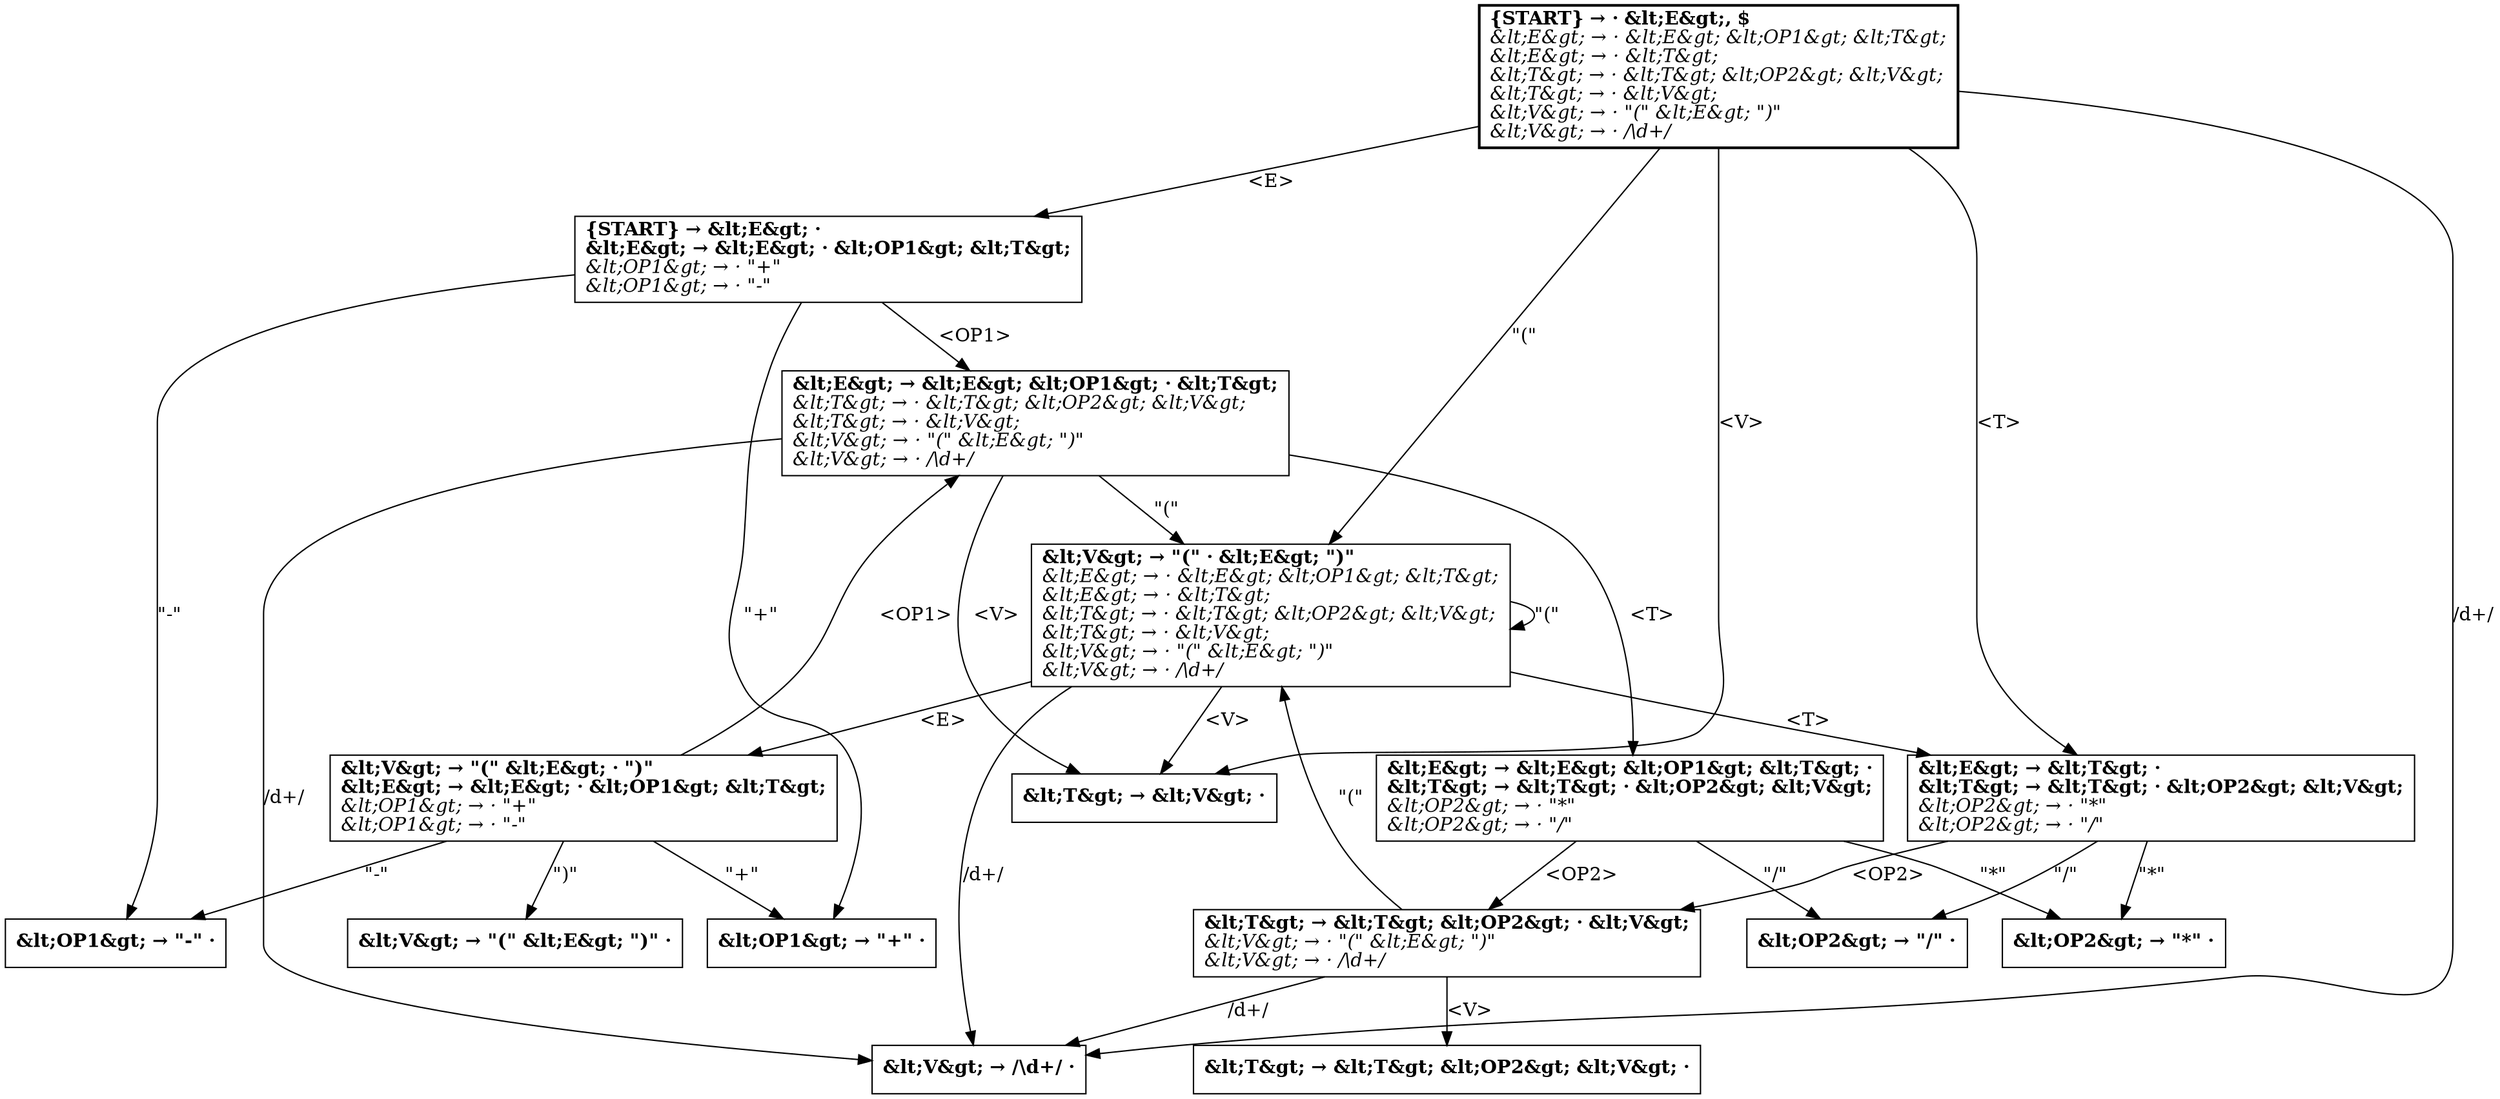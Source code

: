 digraph LALR_Collection {
	node[shape=box];

	1 [penwidth=2
	label=<<b>
	{START} → · &amp;lt;E&amp;gt;, $<br align="left" />
	</b><i>
	&amp;lt;E&amp;gt; → · &amp;lt;E&amp;gt; &amp;lt;OP1&amp;gt; &amp;lt;T&amp;gt;<br align="left" />
	&amp;lt;E&amp;gt; → · &amp;lt;T&amp;gt;<br align="left" />
	&amp;lt;T&amp;gt; → · &amp;lt;T&amp;gt; &amp;lt;OP2&amp;gt; &amp;lt;V&amp;gt;<br align="left" />
	&amp;lt;T&amp;gt; → · &amp;lt;V&amp;gt;<br align="left" />
	&amp;lt;V&amp;gt; → · "(" &amp;lt;E&amp;gt; ")"<br align="left" />
	&amp;lt;V&amp;gt; → · /\d+/<br align="left" />
	</i>>];

	1 -> 2 [label="<E>"];
	1 -> 3 [label="<T>"];
	1 -> 4 [label="<V>"];
	1 -> 5 [label="\"(\""];
	1 -> 6 [label="/\d+/"];

	4 [label=<<b>
	&amp;lt;T&amp;gt; → &amp;lt;V&amp;gt; ·<br align="left" />
	</b>>];

	7 [label=<<b>
	&amp;lt;OP1&amp;gt; → "-" ·<br align="left" />
	</b>>];

	8 [label=<<b>
	&amp;lt;OP2&amp;gt; → "*" ·<br align="left" />
	</b>>];

	9 [label=<<b>
	&amp;lt;V&amp;gt; → "(" &amp;lt;E&amp;gt; · ")"<br align="left" />
	&amp;lt;E&amp;gt; → &amp;lt;E&amp;gt; · &amp;lt;OP1&amp;gt; &amp;lt;T&amp;gt;<br align="left" />
	</b><i>
	&amp;lt;OP1&amp;gt; → · "+"<br align="left" />
	&amp;lt;OP1&amp;gt; → · "-"<br align="left" />
	</i>>];

	9 -> 10 [label="\")\""];
	9 -> 11 [label="<OP1>"];
	9 -> 12 [label="\"+\""];
	9 -> 7 [label="\"-\""];

	10 [label=<<b>
	&amp;lt;V&amp;gt; → "(" &amp;lt;E&amp;gt; ")" ·<br align="left" />
	</b>>];

	2 [label=<<b>
	{START} → &amp;lt;E&amp;gt; ·<br align="left" />
	&amp;lt;E&amp;gt; → &amp;lt;E&amp;gt; · &amp;lt;OP1&amp;gt; &amp;lt;T&amp;gt;<br align="left" />
	</b><i>
	&amp;lt;OP1&amp;gt; → · "+"<br align="left" />
	&amp;lt;OP1&amp;gt; → · "-"<br align="left" />
	</i>>];

	2 -> 11 [label="<OP1>"];
	2 -> 12 [label="\"+\""];
	2 -> 7 [label="\"-\""];

	3 [label=<<b>
	&amp;lt;E&amp;gt; → &amp;lt;T&amp;gt; ·<br align="left" />
	&amp;lt;T&amp;gt; → &amp;lt;T&amp;gt; · &amp;lt;OP2&amp;gt; &amp;lt;V&amp;gt;<br align="left" />
	</b><i>
	&amp;lt;OP2&amp;gt; → · "*"<br align="left" />
	&amp;lt;OP2&amp;gt; → · "/"<br align="left" />
	</i>>];

	3 -> 13 [label="<OP2>"];
	3 -> 8 [label="\"*\""];
	3 -> 14 [label="\"/\""];

	14 [label=<<b>
	&amp;lt;OP2&amp;gt; → "/" ·<br align="left" />
	</b>>];

	15 [label=<<b>
	&amp;lt;E&amp;gt; → &amp;lt;E&amp;gt; &amp;lt;OP1&amp;gt; &amp;lt;T&amp;gt; ·<br align="left" />
	&amp;lt;T&amp;gt; → &amp;lt;T&amp;gt; · &amp;lt;OP2&amp;gt; &amp;lt;V&amp;gt;<br align="left" />
	</b><i>
	&amp;lt;OP2&amp;gt; → · "*"<br align="left" />
	&amp;lt;OP2&amp;gt; → · "/"<br align="left" />
	</i>>];

	15 -> 13 [label="<OP2>"];
	15 -> 8 [label="\"*\""];
	15 -> 14 [label="\"/\""];

	16 [label=<<b>
	&amp;lt;T&amp;gt; → &amp;lt;T&amp;gt; &amp;lt;OP2&amp;gt; &amp;lt;V&amp;gt; ·<br align="left" />
	</b>>];

	6 [label=<<b>
	&amp;lt;V&amp;gt; → /\d+/ ·<br align="left" />
	</b>>];

	11 [label=<<b>
	&amp;lt;E&amp;gt; → &amp;lt;E&amp;gt; &amp;lt;OP1&amp;gt; · &amp;lt;T&amp;gt;<br align="left" />
	</b><i>
	&amp;lt;T&amp;gt; → · &amp;lt;T&amp;gt; &amp;lt;OP2&amp;gt; &amp;lt;V&amp;gt;<br align="left" />
	&amp;lt;T&amp;gt; → · &amp;lt;V&amp;gt;<br align="left" />
	&amp;lt;V&amp;gt; → · "(" &amp;lt;E&amp;gt; ")"<br align="left" />
	&amp;lt;V&amp;gt; → · /\d+/<br align="left" />
	</i>>];

	11 -> 15 [label="<T>"];
	11 -> 4 [label="<V>"];
	11 -> 5 [label="\"(\""];
	11 -> 6 [label="/\d+/"];

	5 [label=<<b>
	&amp;lt;V&amp;gt; → "(" · &amp;lt;E&amp;gt; ")"<br align="left" />
	</b><i>
	&amp;lt;E&amp;gt; → · &amp;lt;E&amp;gt; &amp;lt;OP1&amp;gt; &amp;lt;T&amp;gt;<br align="left" />
	&amp;lt;E&amp;gt; → · &amp;lt;T&amp;gt;<br align="left" />
	&amp;lt;T&amp;gt; → · &amp;lt;T&amp;gt; &amp;lt;OP2&amp;gt; &amp;lt;V&amp;gt;<br align="left" />
	&amp;lt;T&amp;gt; → · &amp;lt;V&amp;gt;<br align="left" />
	&amp;lt;V&amp;gt; → · "(" &amp;lt;E&amp;gt; ")"<br align="left" />
	&amp;lt;V&amp;gt; → · /\d+/<br align="left" />
	</i>>];

	5 -> 9 [label="<E>"];
	5 -> 3 [label="<T>"];
	5 -> 4 [label="<V>"];
	5 -> 5 [label="\"(\""];
	5 -> 6 [label="/\d+/"];

	12 [label=<<b>
	&amp;lt;OP1&amp;gt; → "+" ·<br align="left" />
	</b>>];

	13 [label=<<b>
	&amp;lt;T&amp;gt; → &amp;lt;T&amp;gt; &amp;lt;OP2&amp;gt; · &amp;lt;V&amp;gt;<br align="left" />
	</b><i>
	&amp;lt;V&amp;gt; → · "(" &amp;lt;E&amp;gt; ")"<br align="left" />
	&amp;lt;V&amp;gt; → · /\d+/<br align="left" />
	</i>>];

	13 -> 16 [label="<V>"];
	13 -> 5 [label="\"(\""];
	13 -> 6 [label="/\d+/"];
}
